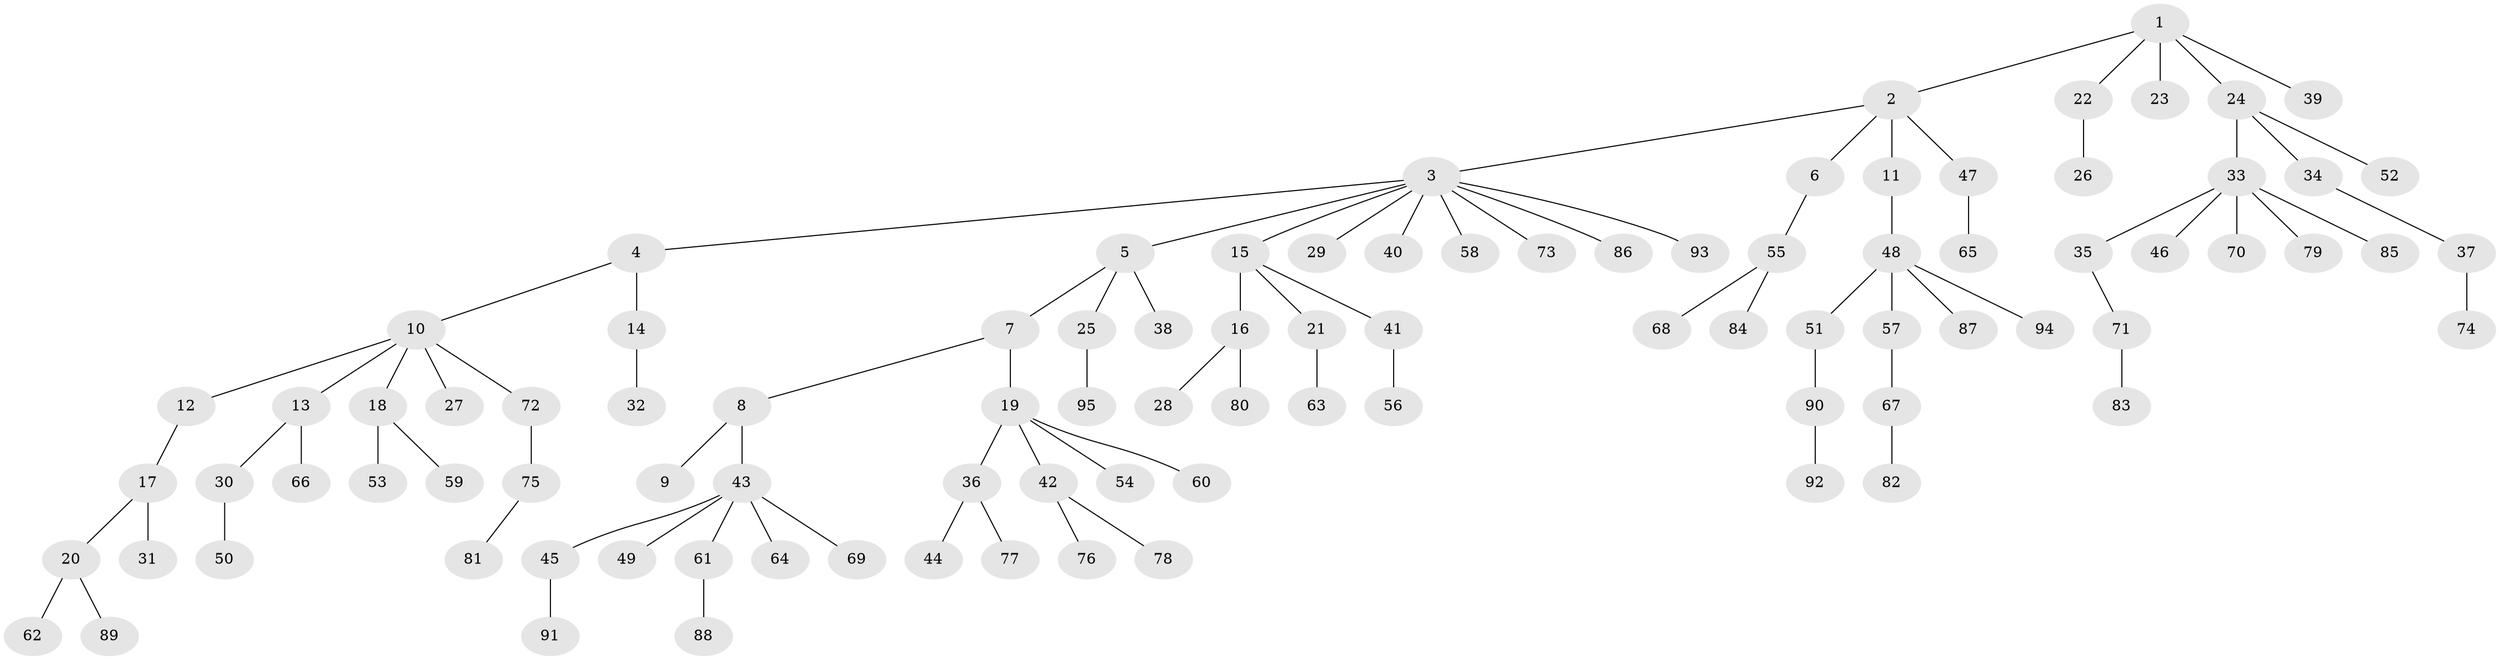 // Generated by graph-tools (version 1.1) at 2025/37/03/09/25 02:37:09]
// undirected, 95 vertices, 94 edges
graph export_dot {
graph [start="1"]
  node [color=gray90,style=filled];
  1;
  2;
  3;
  4;
  5;
  6;
  7;
  8;
  9;
  10;
  11;
  12;
  13;
  14;
  15;
  16;
  17;
  18;
  19;
  20;
  21;
  22;
  23;
  24;
  25;
  26;
  27;
  28;
  29;
  30;
  31;
  32;
  33;
  34;
  35;
  36;
  37;
  38;
  39;
  40;
  41;
  42;
  43;
  44;
  45;
  46;
  47;
  48;
  49;
  50;
  51;
  52;
  53;
  54;
  55;
  56;
  57;
  58;
  59;
  60;
  61;
  62;
  63;
  64;
  65;
  66;
  67;
  68;
  69;
  70;
  71;
  72;
  73;
  74;
  75;
  76;
  77;
  78;
  79;
  80;
  81;
  82;
  83;
  84;
  85;
  86;
  87;
  88;
  89;
  90;
  91;
  92;
  93;
  94;
  95;
  1 -- 2;
  1 -- 22;
  1 -- 23;
  1 -- 24;
  1 -- 39;
  2 -- 3;
  2 -- 6;
  2 -- 11;
  2 -- 47;
  3 -- 4;
  3 -- 5;
  3 -- 15;
  3 -- 29;
  3 -- 40;
  3 -- 58;
  3 -- 73;
  3 -- 86;
  3 -- 93;
  4 -- 10;
  4 -- 14;
  5 -- 7;
  5 -- 25;
  5 -- 38;
  6 -- 55;
  7 -- 8;
  7 -- 19;
  8 -- 9;
  8 -- 43;
  10 -- 12;
  10 -- 13;
  10 -- 18;
  10 -- 27;
  10 -- 72;
  11 -- 48;
  12 -- 17;
  13 -- 30;
  13 -- 66;
  14 -- 32;
  15 -- 16;
  15 -- 21;
  15 -- 41;
  16 -- 28;
  16 -- 80;
  17 -- 20;
  17 -- 31;
  18 -- 53;
  18 -- 59;
  19 -- 36;
  19 -- 42;
  19 -- 54;
  19 -- 60;
  20 -- 62;
  20 -- 89;
  21 -- 63;
  22 -- 26;
  24 -- 33;
  24 -- 34;
  24 -- 52;
  25 -- 95;
  30 -- 50;
  33 -- 35;
  33 -- 46;
  33 -- 70;
  33 -- 79;
  33 -- 85;
  34 -- 37;
  35 -- 71;
  36 -- 44;
  36 -- 77;
  37 -- 74;
  41 -- 56;
  42 -- 76;
  42 -- 78;
  43 -- 45;
  43 -- 49;
  43 -- 61;
  43 -- 64;
  43 -- 69;
  45 -- 91;
  47 -- 65;
  48 -- 51;
  48 -- 57;
  48 -- 87;
  48 -- 94;
  51 -- 90;
  55 -- 68;
  55 -- 84;
  57 -- 67;
  61 -- 88;
  67 -- 82;
  71 -- 83;
  72 -- 75;
  75 -- 81;
  90 -- 92;
}
